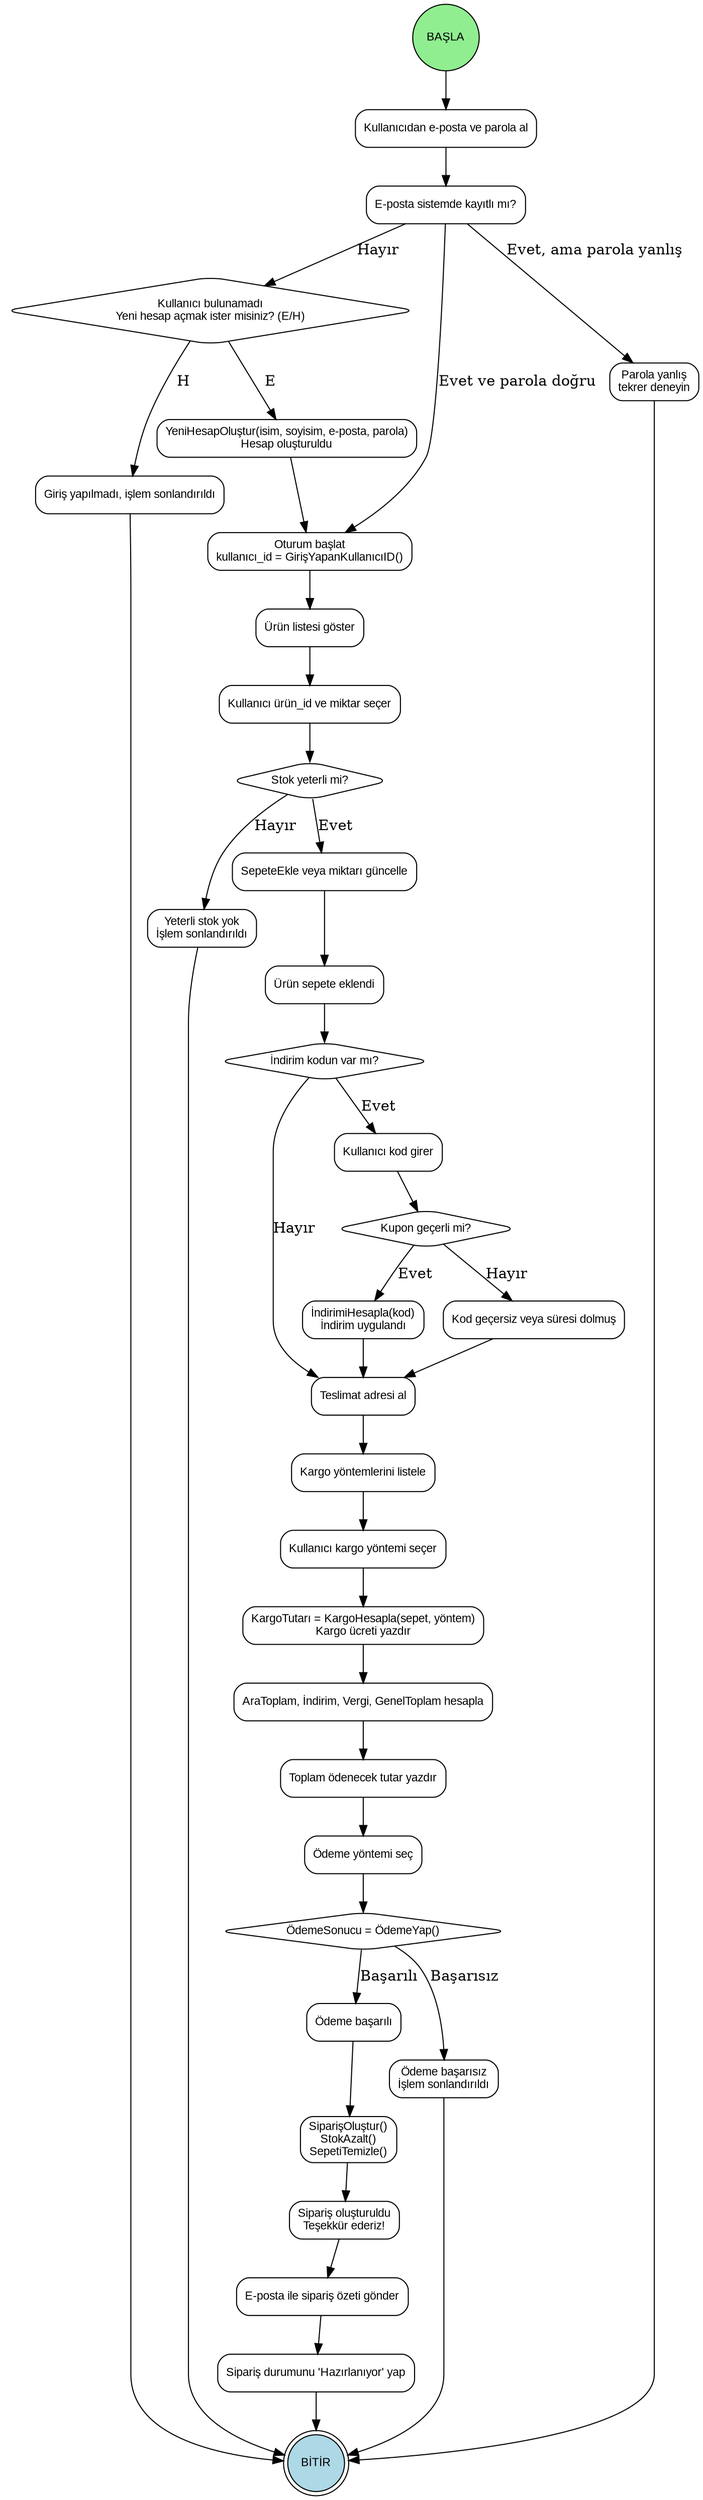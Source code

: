 digraph Online_Alisveris_Sepeti {
    rankdir=TB;
    node [shape=rectangle, fontname="Arial", fontsize=11, style=rounded];

    start [label="BAŞLA", shape=circle, style=filled, fillcolor=lightgreen];

    // Kullanıcı girişi veya yeni hesap
    input_login [label="Kullanıcıdan e-posta ve parola al"];
    check_user [label="E-posta sistemde kayıtlı mı?"];
    user_not_found [label="Kullanıcı bulunamadı\nYeni hesap açmak ister misiniz? (E/H)", shape=diamond];
    create_account [label="YeniHesapOluştur(isim, soyisim, e-posta, parola)\nHesap oluşturuldu"];
    no_account [label="Giriş yapılmadı, işlem sonlandırıldı"];
    wrong_pass [label="Parola yanlış\ntekrer deneyin"];
    login_success [label="Oturum başlat\nkullanıcı_id = GirişYapanKullanıcıID()"];

    // Ürün seçme
    show_products [label="Ürün listesi göster"];
    select_product [label="Kullanıcı ürün_id ve miktar seçer"];
    check_stock [label="Stok yeterli mi?", shape=diamond];
    no_stock [label="Yeterli stok yok\nİşlem sonlandırıldı"];
    add_to_cart [label="SepeteEkle veya miktarı güncelle"];
    product_added [label="Ürün sepete eklendi"];

    // İndirim kodu
    ask_coupon [label="İndirim kodun var mı?", shape=diamond];
    enter_coupon [label="Kullanıcı kod girer"];
    coupon_valid [label="Kupon geçerli mi?", shape=diamond];
    apply_discount [label="İndirimiHesapla(kod)\nİndirim uygulandı"];
    invalid_coupon [label="Kod geçersiz veya süresi dolmuş"];

    // Kargo hesaplama
    enter_address [label="Teslimat adresi al"];
    list_shipping [label="Kargo yöntemlerini listele"];
    select_shipping [label="Kullanıcı kargo yöntemi seçer"];
    calc_shipping [label="KargoTutarı = KargoHesapla(sepet, yöntem)\nKargo ücreti yazdır"];

    // Toplam hesaplama
    calc_total [label="AraToplam, İndirim, Vergi, GenelToplam hesapla"];
    show_total [label="Toplam ödenecek tutar yazdır"];

    // Ödeme
    select_payment [label="Ödeme yöntemi seç"];
    payment_result [label="ÖdemeSonucu = ÖdemeYap()", shape=diamond];
    payment_failed [label="Ödeme başarısız\nİşlem sonlandırıldı"];
    payment_success [label="Ödeme başarılı"];

    // Sipariş oluşturma
    create_order [label="SiparişOluştur()\nStokAzalt()\nSepetiTemizle()"];
    order_done [label="Sipariş oluşturuldu\nTeşekkür ederiz!"];

    // Bildirim
    send_email [label="E-posta ile sipariş özeti gönder"];
    mark_status [label="Sipariş durumunu 'Hazırlanıyor' yap"];

    end [label="BİTİR", shape=doublecircle, style=filled, fillcolor=lightblue];

    // --- Akış bağlantıları ---
    start -> input_login -> check_user;
    check_user -> user_not_found [label="Hayır"];
    check_user -> wrong_pass [label="Evet, ama parola yanlış"];
    check_user -> login_success [label="Evet ve parola doğru"];

    user_not_found -> create_account [label="E"];
    user_not_found -> no_account [label="H"];
    create_account -> login_success;
    wrong_pass -> end;
    no_account -> end;

    login_success -> show_products -> select_product -> check_stock;
    check_stock -> no_stock [label="Hayır"];
    check_stock -> add_to_cart [label="Evet"];
    no_stock -> end;
    add_to_cart -> product_added -> ask_coupon;

    ask_coupon -> enter_coupon [label="Evet"];
    ask_coupon -> enter_address [label="Hayır"];
    enter_coupon -> coupon_valid;
    coupon_valid -> apply_discount [label="Evet"];
    coupon_valid -> invalid_coupon [label="Hayır"];
    apply_discount -> enter_address;
    invalid_coupon -> enter_address;

    enter_address -> list_shipping -> select_shipping -> calc_shipping -> calc_total -> show_total -> select_payment -> payment_result;

    payment_result -> payment_success [label="Başarılı"];
    payment_result -> payment_failed [label="Başarısız"];
    payment_failed -> end;

    payment_success -> create_order -> order_done -> send_email -> mark_status -> end;
}
